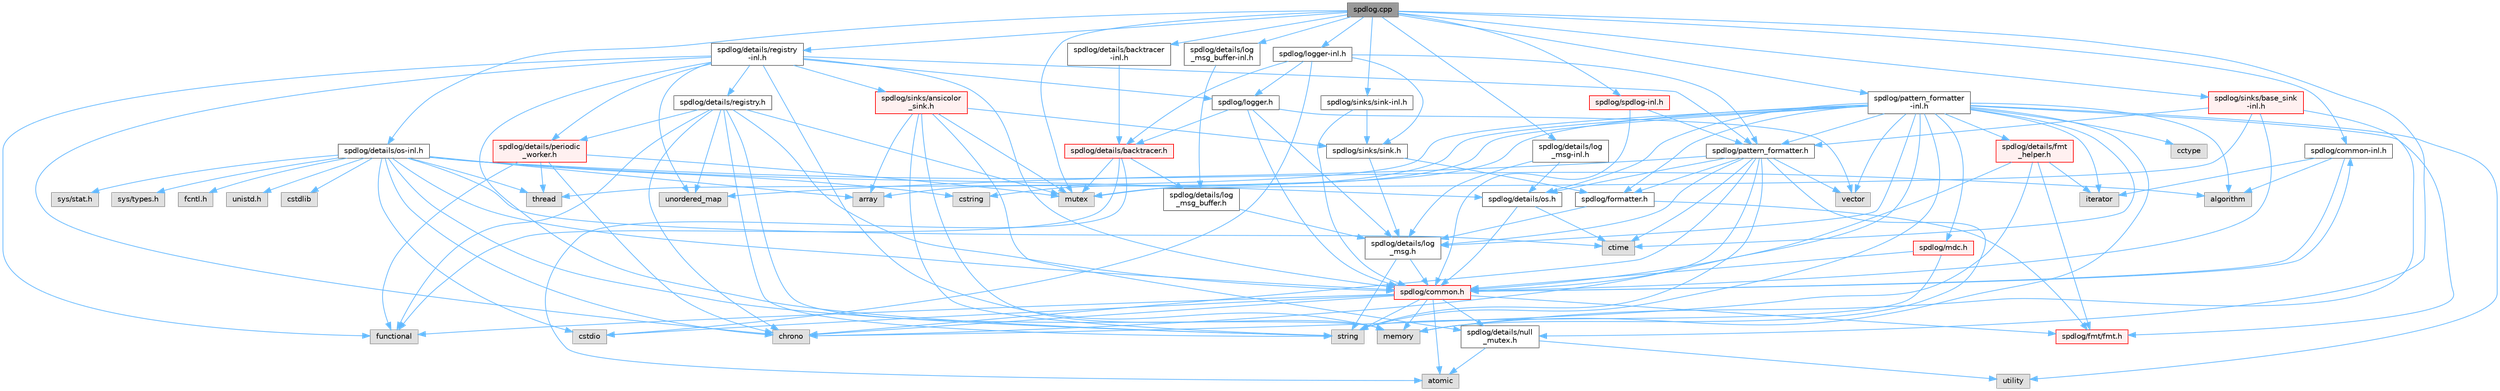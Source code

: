 digraph "spdlog.cpp"
{
 // LATEX_PDF_SIZE
  bgcolor="transparent";
  edge [fontname=Helvetica,fontsize=10,labelfontname=Helvetica,labelfontsize=10];
  node [fontname=Helvetica,fontsize=10,shape=box,height=0.2,width=0.4];
  Node1 [id="Node000001",label="spdlog.cpp",height=0.2,width=0.4,color="gray40", fillcolor="grey60", style="filled", fontcolor="black",tooltip=" "];
  Node1 -> Node2 [id="edge1_Node000001_Node000002",color="steelblue1",style="solid",tooltip=" "];
  Node2 [id="Node000002",label="spdlog/common-inl.h",height=0.2,width=0.4,color="grey40", fillcolor="white", style="filled",URL="$common-inl_8h.html",tooltip=" "];
  Node2 -> Node3 [id="edge2_Node000002_Node000003",color="steelblue1",style="solid",tooltip=" "];
  Node3 [id="Node000003",label="spdlog/common.h",height=0.2,width=0.4,color="red", fillcolor="#FFF0F0", style="filled",URL="$_my_spdlog_2spdlog_2common_8h.html",tooltip=" "];
  Node3 -> Node4 [id="edge3_Node000003_Node000004",color="steelblue1",style="solid",tooltip=" "];
  Node4 [id="Node000004",label="spdlog/details/null\l_mutex.h",height=0.2,width=0.4,color="grey40", fillcolor="white", style="filled",URL="$null__mutex_8h.html",tooltip=" "];
  Node4 -> Node5 [id="edge4_Node000004_Node000005",color="steelblue1",style="solid",tooltip=" "];
  Node5 [id="Node000005",label="atomic",height=0.2,width=0.4,color="grey60", fillcolor="#E0E0E0", style="filled",tooltip=" "];
  Node4 -> Node6 [id="edge5_Node000004_Node000006",color="steelblue1",style="solid",tooltip=" "];
  Node6 [id="Node000006",label="utility",height=0.2,width=0.4,color="grey60", fillcolor="#E0E0E0", style="filled",tooltip=" "];
  Node3 -> Node5 [id="edge6_Node000003_Node000005",color="steelblue1",style="solid",tooltip=" "];
  Node3 -> Node8 [id="edge7_Node000003_Node000008",color="steelblue1",style="solid",tooltip=" "];
  Node8 [id="Node000008",label="chrono",height=0.2,width=0.4,color="grey60", fillcolor="#E0E0E0", style="filled",tooltip=" "];
  Node3 -> Node9 [id="edge8_Node000003_Node000009",color="steelblue1",style="solid",tooltip=" "];
  Node9 [id="Node000009",label="cstdio",height=0.2,width=0.4,color="grey60", fillcolor="#E0E0E0", style="filled",tooltip=" "];
  Node3 -> Node11 [id="edge9_Node000003_Node000011",color="steelblue1",style="solid",tooltip=" "];
  Node11 [id="Node000011",label="functional",height=0.2,width=0.4,color="grey60", fillcolor="#E0E0E0", style="filled",tooltip=" "];
  Node3 -> Node13 [id="edge10_Node000003_Node000013",color="steelblue1",style="solid",tooltip=" "];
  Node13 [id="Node000013",label="memory",height=0.2,width=0.4,color="grey60", fillcolor="#E0E0E0", style="filled",tooltip=" "];
  Node3 -> Node14 [id="edge11_Node000003_Node000014",color="steelblue1",style="solid",tooltip=" "];
  Node14 [id="Node000014",label="string",height=0.2,width=0.4,color="grey60", fillcolor="#E0E0E0", style="filled",tooltip=" "];
  Node3 -> Node16 [id="edge12_Node000003_Node000016",color="steelblue1",style="solid",tooltip=" "];
  Node16 [id="Node000016",label="spdlog/fmt/fmt.h",height=0.2,width=0.4,color="red", fillcolor="#FFF0F0", style="filled",URL="$fmt_8h.html",tooltip=" "];
  Node3 -> Node2 [id="edge13_Node000003_Node000002",color="steelblue1",style="solid",tooltip=" "];
  Node2 -> Node32 [id="edge14_Node000002_Node000032",color="steelblue1",style="solid",tooltip=" "];
  Node32 [id="Node000032",label="algorithm",height=0.2,width=0.4,color="grey60", fillcolor="#E0E0E0", style="filled",tooltip=" "];
  Node2 -> Node36 [id="edge15_Node000002_Node000036",color="steelblue1",style="solid",tooltip=" "];
  Node36 [id="Node000036",label="iterator",height=0.2,width=0.4,color="grey60", fillcolor="#E0E0E0", style="filled",tooltip=" "];
  Node1 -> Node37 [id="edge16_Node000001_Node000037",color="steelblue1",style="solid",tooltip=" "];
  Node37 [id="Node000037",label="spdlog/details/backtracer\l-inl.h",height=0.2,width=0.4,color="grey40", fillcolor="white", style="filled",URL="$backtracer-inl_8h.html",tooltip=" "];
  Node37 -> Node38 [id="edge17_Node000037_Node000038",color="steelblue1",style="solid",tooltip=" "];
  Node38 [id="Node000038",label="spdlog/details/backtracer.h",height=0.2,width=0.4,color="red", fillcolor="#FFF0F0", style="filled",URL="$backtracer_8h.html",tooltip=" "];
  Node38 -> Node42 [id="edge18_Node000038_Node000042",color="steelblue1",style="solid",tooltip=" "];
  Node42 [id="Node000042",label="spdlog/details/log\l_msg_buffer.h",height=0.2,width=0.4,color="grey40", fillcolor="white", style="filled",URL="$log__msg__buffer_8h.html",tooltip=" "];
  Node42 -> Node43 [id="edge19_Node000042_Node000043",color="steelblue1",style="solid",tooltip=" "];
  Node43 [id="Node000043",label="spdlog/details/log\l_msg.h",height=0.2,width=0.4,color="grey40", fillcolor="white", style="filled",URL="$log__msg_8h.html",tooltip=" "];
  Node43 -> Node3 [id="edge20_Node000043_Node000003",color="steelblue1",style="solid",tooltip=" "];
  Node43 -> Node14 [id="edge21_Node000043_Node000014",color="steelblue1",style="solid",tooltip=" "];
  Node38 -> Node5 [id="edge22_Node000038_Node000005",color="steelblue1",style="solid",tooltip=" "];
  Node38 -> Node11 [id="edge23_Node000038_Node000011",color="steelblue1",style="solid",tooltip=" "];
  Node38 -> Node44 [id="edge24_Node000038_Node000044",color="steelblue1",style="solid",tooltip=" "];
  Node44 [id="Node000044",label="mutex",height=0.2,width=0.4,color="grey60", fillcolor="#E0E0E0", style="filled",tooltip=" "];
  Node1 -> Node45 [id="edge25_Node000001_Node000045",color="steelblue1",style="solid",tooltip=" "];
  Node45 [id="Node000045",label="spdlog/details/log\l_msg-inl.h",height=0.2,width=0.4,color="grey40", fillcolor="white", style="filled",URL="$log__msg-inl_8h.html",tooltip=" "];
  Node45 -> Node43 [id="edge26_Node000045_Node000043",color="steelblue1",style="solid",tooltip=" "];
  Node45 -> Node46 [id="edge27_Node000045_Node000046",color="steelblue1",style="solid",tooltip=" "];
  Node46 [id="Node000046",label="spdlog/details/os.h",height=0.2,width=0.4,color="grey40", fillcolor="white", style="filled",URL="$details_2os_8h.html",tooltip=" "];
  Node46 -> Node47 [id="edge28_Node000046_Node000047",color="steelblue1",style="solid",tooltip=" "];
  Node47 [id="Node000047",label="ctime",height=0.2,width=0.4,color="grey60", fillcolor="#E0E0E0", style="filled",tooltip=" "];
  Node46 -> Node3 [id="edge29_Node000046_Node000003",color="steelblue1",style="solid",tooltip=" "];
  Node1 -> Node48 [id="edge30_Node000001_Node000048",color="steelblue1",style="solid",tooltip=" "];
  Node48 [id="Node000048",label="spdlog/details/log\l_msg_buffer-inl.h",height=0.2,width=0.4,color="grey40", fillcolor="white", style="filled",URL="$log__msg__buffer-inl_8h.html",tooltip=" "];
  Node48 -> Node42 [id="edge31_Node000048_Node000042",color="steelblue1",style="solid",tooltip=" "];
  Node1 -> Node4 [id="edge32_Node000001_Node000004",color="steelblue1",style="solid",tooltip=" "];
  Node1 -> Node49 [id="edge33_Node000001_Node000049",color="steelblue1",style="solid",tooltip=" "];
  Node49 [id="Node000049",label="spdlog/details/os-inl.h",height=0.2,width=0.4,color="grey40", fillcolor="white", style="filled",URL="$os-inl_8h.html",tooltip=" "];
  Node49 -> Node46 [id="edge34_Node000049_Node000046",color="steelblue1",style="solid",tooltip=" "];
  Node49 -> Node3 [id="edge35_Node000049_Node000003",color="steelblue1",style="solid",tooltip=" "];
  Node49 -> Node32 [id="edge36_Node000049_Node000032",color="steelblue1",style="solid",tooltip=" "];
  Node49 -> Node50 [id="edge37_Node000049_Node000050",color="steelblue1",style="solid",tooltip=" "];
  Node50 [id="Node000050",label="array",height=0.2,width=0.4,color="grey60", fillcolor="#E0E0E0", style="filled",tooltip=" "];
  Node49 -> Node8 [id="edge38_Node000049_Node000008",color="steelblue1",style="solid",tooltip=" "];
  Node49 -> Node9 [id="edge39_Node000049_Node000009",color="steelblue1",style="solid",tooltip=" "];
  Node49 -> Node51 [id="edge40_Node000049_Node000051",color="steelblue1",style="solid",tooltip=" "];
  Node51 [id="Node000051",label="cstdlib",height=0.2,width=0.4,color="grey60", fillcolor="#E0E0E0", style="filled",tooltip=" "];
  Node49 -> Node26 [id="edge41_Node000049_Node000026",color="steelblue1",style="solid",tooltip=" "];
  Node26 [id="Node000026",label="cstring",height=0.2,width=0.4,color="grey60", fillcolor="#E0E0E0", style="filled",tooltip=" "];
  Node49 -> Node47 [id="edge42_Node000049_Node000047",color="steelblue1",style="solid",tooltip=" "];
  Node49 -> Node14 [id="edge43_Node000049_Node000014",color="steelblue1",style="solid",tooltip=" "];
  Node49 -> Node52 [id="edge44_Node000049_Node000052",color="steelblue1",style="solid",tooltip=" "];
  Node52 [id="Node000052",label="sys/stat.h",height=0.2,width=0.4,color="grey60", fillcolor="#E0E0E0", style="filled",tooltip=" "];
  Node49 -> Node53 [id="edge45_Node000049_Node000053",color="steelblue1",style="solid",tooltip=" "];
  Node53 [id="Node000053",label="sys/types.h",height=0.2,width=0.4,color="grey60", fillcolor="#E0E0E0", style="filled",tooltip=" "];
  Node49 -> Node54 [id="edge46_Node000049_Node000054",color="steelblue1",style="solid",tooltip=" "];
  Node54 [id="Node000054",label="thread",height=0.2,width=0.4,color="grey60", fillcolor="#E0E0E0", style="filled",tooltip=" "];
  Node49 -> Node55 [id="edge47_Node000049_Node000055",color="steelblue1",style="solid",tooltip=" "];
  Node55 [id="Node000055",label="fcntl.h",height=0.2,width=0.4,color="grey60", fillcolor="#E0E0E0", style="filled",tooltip=" "];
  Node49 -> Node56 [id="edge48_Node000049_Node000056",color="steelblue1",style="solid",tooltip=" "];
  Node56 [id="Node000056",label="unistd.h",height=0.2,width=0.4,color="grey60", fillcolor="#E0E0E0", style="filled",tooltip=" "];
  Node1 -> Node57 [id="edge49_Node000001_Node000057",color="steelblue1",style="solid",tooltip=" "];
  Node57 [id="Node000057",label="spdlog/details/registry\l-inl.h",height=0.2,width=0.4,color="grey40", fillcolor="white", style="filled",URL="$registry-inl_8h.html",tooltip=" "];
  Node57 -> Node58 [id="edge50_Node000057_Node000058",color="steelblue1",style="solid",tooltip=" "];
  Node58 [id="Node000058",label="spdlog/details/registry.h",height=0.2,width=0.4,color="grey40", fillcolor="white", style="filled",URL="$registry_8h.html",tooltip=" "];
  Node58 -> Node3 [id="edge51_Node000058_Node000003",color="steelblue1",style="solid",tooltip=" "];
  Node58 -> Node59 [id="edge52_Node000058_Node000059",color="steelblue1",style="solid",tooltip=" "];
  Node59 [id="Node000059",label="spdlog/details/periodic\l_worker.h",height=0.2,width=0.4,color="red", fillcolor="#FFF0F0", style="filled",URL="$periodic__worker_8h.html",tooltip=" "];
  Node59 -> Node8 [id="edge53_Node000059_Node000008",color="steelblue1",style="solid",tooltip=" "];
  Node59 -> Node11 [id="edge54_Node000059_Node000011",color="steelblue1",style="solid",tooltip=" "];
  Node59 -> Node44 [id="edge55_Node000059_Node000044",color="steelblue1",style="solid",tooltip=" "];
  Node59 -> Node54 [id="edge56_Node000059_Node000054",color="steelblue1",style="solid",tooltip=" "];
  Node58 -> Node8 [id="edge57_Node000058_Node000008",color="steelblue1",style="solid",tooltip=" "];
  Node58 -> Node11 [id="edge58_Node000058_Node000011",color="steelblue1",style="solid",tooltip=" "];
  Node58 -> Node13 [id="edge59_Node000058_Node000013",color="steelblue1",style="solid",tooltip=" "];
  Node58 -> Node44 [id="edge60_Node000058_Node000044",color="steelblue1",style="solid",tooltip=" "];
  Node58 -> Node14 [id="edge61_Node000058_Node000014",color="steelblue1",style="solid",tooltip=" "];
  Node58 -> Node61 [id="edge62_Node000058_Node000061",color="steelblue1",style="solid",tooltip=" "];
  Node61 [id="Node000061",label="unordered_map",height=0.2,width=0.4,color="grey60", fillcolor="#E0E0E0", style="filled",tooltip=" "];
  Node57 -> Node3 [id="edge63_Node000057_Node000003",color="steelblue1",style="solid",tooltip=" "];
  Node57 -> Node59 [id="edge64_Node000057_Node000059",color="steelblue1",style="solid",tooltip=" "];
  Node57 -> Node62 [id="edge65_Node000057_Node000062",color="steelblue1",style="solid",tooltip=" "];
  Node62 [id="Node000062",label="spdlog/logger.h",height=0.2,width=0.4,color="grey40", fillcolor="white", style="filled",URL="$logger_8h.html",tooltip=" "];
  Node62 -> Node3 [id="edge66_Node000062_Node000003",color="steelblue1",style="solid",tooltip=" "];
  Node62 -> Node38 [id="edge67_Node000062_Node000038",color="steelblue1",style="solid",tooltip=" "];
  Node62 -> Node43 [id="edge68_Node000062_Node000043",color="steelblue1",style="solid",tooltip=" "];
  Node62 -> Node41 [id="edge69_Node000062_Node000041",color="steelblue1",style="solid",tooltip=" "];
  Node41 [id="Node000041",label="vector",height=0.2,width=0.4,color="grey60", fillcolor="#E0E0E0", style="filled",tooltip=" "];
  Node57 -> Node63 [id="edge70_Node000057_Node000063",color="steelblue1",style="solid",tooltip=" "];
  Node63 [id="Node000063",label="spdlog/pattern_formatter.h",height=0.2,width=0.4,color="grey40", fillcolor="white", style="filled",URL="$pattern__formatter_8h.html",tooltip=" "];
  Node63 -> Node3 [id="edge71_Node000063_Node000003",color="steelblue1",style="solid",tooltip=" "];
  Node63 -> Node43 [id="edge72_Node000063_Node000043",color="steelblue1",style="solid",tooltip=" "];
  Node63 -> Node46 [id="edge73_Node000063_Node000046",color="steelblue1",style="solid",tooltip=" "];
  Node63 -> Node64 [id="edge74_Node000063_Node000064",color="steelblue1",style="solid",tooltip=" "];
  Node64 [id="Node000064",label="spdlog/formatter.h",height=0.2,width=0.4,color="grey40", fillcolor="white", style="filled",URL="$formatter_8h.html",tooltip=" "];
  Node64 -> Node43 [id="edge75_Node000064_Node000043",color="steelblue1",style="solid",tooltip=" "];
  Node64 -> Node16 [id="edge76_Node000064_Node000016",color="steelblue1",style="solid",tooltip=" "];
  Node63 -> Node8 [id="edge77_Node000063_Node000008",color="steelblue1",style="solid",tooltip=" "];
  Node63 -> Node47 [id="edge78_Node000063_Node000047",color="steelblue1",style="solid",tooltip=" "];
  Node63 -> Node13 [id="edge79_Node000063_Node000013",color="steelblue1",style="solid",tooltip=" "];
  Node63 -> Node14 [id="edge80_Node000063_Node000014",color="steelblue1",style="solid",tooltip=" "];
  Node63 -> Node61 [id="edge81_Node000063_Node000061",color="steelblue1",style="solid",tooltip=" "];
  Node63 -> Node41 [id="edge82_Node000063_Node000041",color="steelblue1",style="solid",tooltip=" "];
  Node57 -> Node65 [id="edge83_Node000057_Node000065",color="steelblue1",style="solid",tooltip=" "];
  Node65 [id="Node000065",label="spdlog/sinks/ansicolor\l_sink.h",height=0.2,width=0.4,color="red", fillcolor="#FFF0F0", style="filled",URL="$ansicolor__sink_8h.html",tooltip=" "];
  Node65 -> Node50 [id="edge84_Node000065_Node000050",color="steelblue1",style="solid",tooltip=" "];
  Node65 -> Node13 [id="edge85_Node000065_Node000013",color="steelblue1",style="solid",tooltip=" "];
  Node65 -> Node44 [id="edge86_Node000065_Node000044",color="steelblue1",style="solid",tooltip=" "];
  Node65 -> Node4 [id="edge87_Node000065_Node000004",color="steelblue1",style="solid",tooltip=" "];
  Node65 -> Node67 [id="edge88_Node000065_Node000067",color="steelblue1",style="solid",tooltip=" "];
  Node67 [id="Node000067",label="spdlog/sinks/sink.h",height=0.2,width=0.4,color="grey40", fillcolor="white", style="filled",URL="$sink_8h.html",tooltip=" "];
  Node67 -> Node43 [id="edge89_Node000067_Node000043",color="steelblue1",style="solid",tooltip=" "];
  Node67 -> Node64 [id="edge90_Node000067_Node000064",color="steelblue1",style="solid",tooltip=" "];
  Node65 -> Node14 [id="edge91_Node000065_Node000014",color="steelblue1",style="solid",tooltip=" "];
  Node57 -> Node8 [id="edge92_Node000057_Node000008",color="steelblue1",style="solid",tooltip=" "];
  Node57 -> Node11 [id="edge93_Node000057_Node000011",color="steelblue1",style="solid",tooltip=" "];
  Node57 -> Node13 [id="edge94_Node000057_Node000013",color="steelblue1",style="solid",tooltip=" "];
  Node57 -> Node14 [id="edge95_Node000057_Node000014",color="steelblue1",style="solid",tooltip=" "];
  Node57 -> Node61 [id="edge96_Node000057_Node000061",color="steelblue1",style="solid",tooltip=" "];
  Node1 -> Node68 [id="edge97_Node000001_Node000068",color="steelblue1",style="solid",tooltip=" "];
  Node68 [id="Node000068",label="spdlog/logger-inl.h",height=0.2,width=0.4,color="grey40", fillcolor="white", style="filled",URL="$logger-inl_8h.html",tooltip=" "];
  Node68 -> Node62 [id="edge98_Node000068_Node000062",color="steelblue1",style="solid",tooltip=" "];
  Node68 -> Node38 [id="edge99_Node000068_Node000038",color="steelblue1",style="solid",tooltip=" "];
  Node68 -> Node63 [id="edge100_Node000068_Node000063",color="steelblue1",style="solid",tooltip=" "];
  Node68 -> Node67 [id="edge101_Node000068_Node000067",color="steelblue1",style="solid",tooltip=" "];
  Node68 -> Node9 [id="edge102_Node000068_Node000009",color="steelblue1",style="solid",tooltip=" "];
  Node1 -> Node69 [id="edge103_Node000001_Node000069",color="steelblue1",style="solid",tooltip=" "];
  Node69 [id="Node000069",label="spdlog/pattern_formatter\l-inl.h",height=0.2,width=0.4,color="grey40", fillcolor="white", style="filled",URL="$pattern__formatter-inl_8h.html",tooltip=" "];
  Node69 -> Node63 [id="edge104_Node000069_Node000063",color="steelblue1",style="solid",tooltip=" "];
  Node69 -> Node70 [id="edge105_Node000069_Node000070",color="steelblue1",style="solid",tooltip=" "];
  Node70 [id="Node000070",label="spdlog/details/fmt\l_helper.h",height=0.2,width=0.4,color="red", fillcolor="#FFF0F0", style="filled",URL="$fmt__helper_8h.html",tooltip=" "];
  Node70 -> Node8 [id="edge106_Node000070_Node000008",color="steelblue1",style="solid",tooltip=" "];
  Node70 -> Node36 [id="edge107_Node000070_Node000036",color="steelblue1",style="solid",tooltip=" "];
  Node70 -> Node3 [id="edge108_Node000070_Node000003",color="steelblue1",style="solid",tooltip=" "];
  Node70 -> Node16 [id="edge109_Node000070_Node000016",color="steelblue1",style="solid",tooltip=" "];
  Node69 -> Node43 [id="edge110_Node000069_Node000043",color="steelblue1",style="solid",tooltip=" "];
  Node69 -> Node46 [id="edge111_Node000069_Node000046",color="steelblue1",style="solid",tooltip=" "];
  Node69 -> Node71 [id="edge112_Node000069_Node000071",color="steelblue1",style="solid",tooltip=" "];
  Node71 [id="Node000071",label="spdlog/mdc.h",height=0.2,width=0.4,color="red", fillcolor="#FFF0F0", style="filled",URL="$mdc_8h.html",tooltip=" "];
  Node71 -> Node14 [id="edge113_Node000071_Node000014",color="steelblue1",style="solid",tooltip=" "];
  Node71 -> Node3 [id="edge114_Node000071_Node000003",color="steelblue1",style="solid",tooltip=" "];
  Node69 -> Node16 [id="edge115_Node000069_Node000016",color="steelblue1",style="solid",tooltip=" "];
  Node69 -> Node64 [id="edge116_Node000069_Node000064",color="steelblue1",style="solid",tooltip=" "];
  Node69 -> Node32 [id="edge117_Node000069_Node000032",color="steelblue1",style="solid",tooltip=" "];
  Node69 -> Node50 [id="edge118_Node000069_Node000050",color="steelblue1",style="solid",tooltip=" "];
  Node69 -> Node73 [id="edge119_Node000069_Node000073",color="steelblue1",style="solid",tooltip=" "];
  Node73 [id="Node000073",label="cctype",height=0.2,width=0.4,color="grey60", fillcolor="#E0E0E0", style="filled",tooltip=" "];
  Node69 -> Node8 [id="edge120_Node000069_Node000008",color="steelblue1",style="solid",tooltip=" "];
  Node69 -> Node26 [id="edge121_Node000069_Node000026",color="steelblue1",style="solid",tooltip=" "];
  Node69 -> Node47 [id="edge122_Node000069_Node000047",color="steelblue1",style="solid",tooltip=" "];
  Node69 -> Node36 [id="edge123_Node000069_Node000036",color="steelblue1",style="solid",tooltip=" "];
  Node69 -> Node13 [id="edge124_Node000069_Node000013",color="steelblue1",style="solid",tooltip=" "];
  Node69 -> Node44 [id="edge125_Node000069_Node000044",color="steelblue1",style="solid",tooltip=" "];
  Node69 -> Node14 [id="edge126_Node000069_Node000014",color="steelblue1",style="solid",tooltip=" "];
  Node69 -> Node54 [id="edge127_Node000069_Node000054",color="steelblue1",style="solid",tooltip=" "];
  Node69 -> Node6 [id="edge128_Node000069_Node000006",color="steelblue1",style="solid",tooltip=" "];
  Node69 -> Node41 [id="edge129_Node000069_Node000041",color="steelblue1",style="solid",tooltip=" "];
  Node1 -> Node74 [id="edge130_Node000001_Node000074",color="steelblue1",style="solid",tooltip=" "];
  Node74 [id="Node000074",label="spdlog/sinks/base_sink\l-inl.h",height=0.2,width=0.4,color="red", fillcolor="#FFF0F0", style="filled",URL="$base__sink-inl_8h.html",tooltip=" "];
  Node74 -> Node3 [id="edge131_Node000074_Node000003",color="steelblue1",style="solid",tooltip=" "];
  Node74 -> Node63 [id="edge132_Node000074_Node000063",color="steelblue1",style="solid",tooltip=" "];
  Node74 -> Node13 [id="edge133_Node000074_Node000013",color="steelblue1",style="solid",tooltip=" "];
  Node74 -> Node44 [id="edge134_Node000074_Node000044",color="steelblue1",style="solid",tooltip=" "];
  Node1 -> Node76 [id="edge135_Node000001_Node000076",color="steelblue1",style="solid",tooltip=" "];
  Node76 [id="Node000076",label="spdlog/sinks/sink-inl.h",height=0.2,width=0.4,color="grey40", fillcolor="white", style="filled",URL="$sink-inl_8h.html",tooltip=" "];
  Node76 -> Node67 [id="edge136_Node000076_Node000067",color="steelblue1",style="solid",tooltip=" "];
  Node76 -> Node3 [id="edge137_Node000076_Node000003",color="steelblue1",style="solid",tooltip=" "];
  Node1 -> Node77 [id="edge138_Node000001_Node000077",color="steelblue1",style="solid",tooltip=" "];
  Node77 [id="Node000077",label="spdlog/spdlog-inl.h",height=0.2,width=0.4,color="red", fillcolor="#FFF0F0", style="filled",URL="$spdlog-inl_8h.html",tooltip=" "];
  Node77 -> Node3 [id="edge139_Node000077_Node000003",color="steelblue1",style="solid",tooltip=" "];
  Node77 -> Node63 [id="edge140_Node000077_Node000063",color="steelblue1",style="solid",tooltip=" "];
  Node1 -> Node44 [id="edge141_Node000001_Node000044",color="steelblue1",style="solid",tooltip=" "];
}
